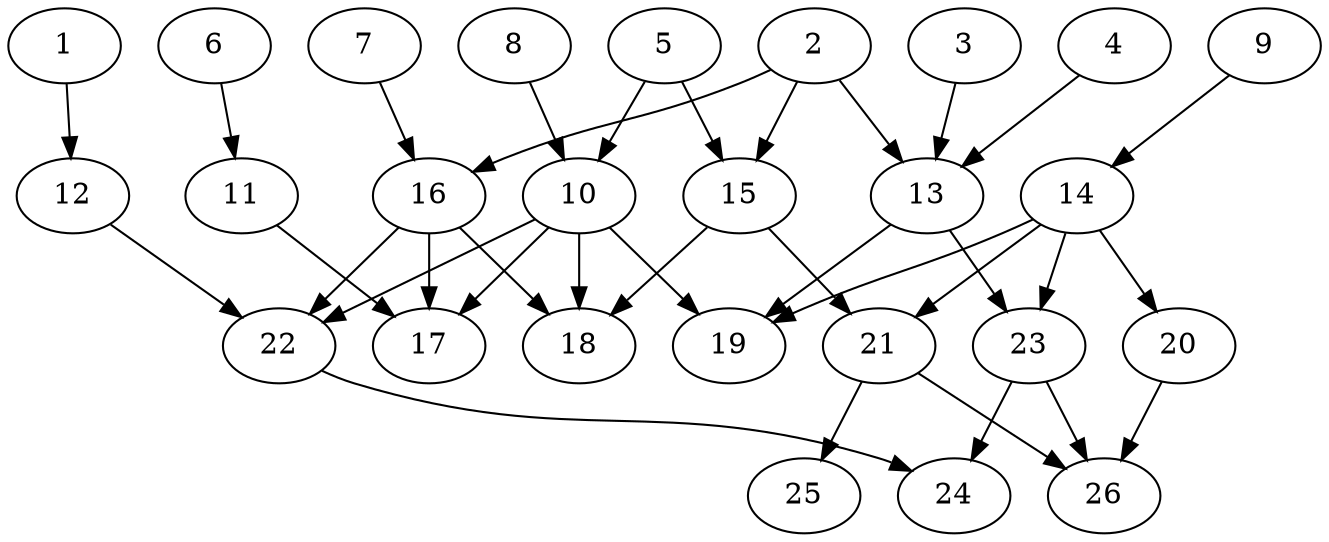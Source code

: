 // DAG (tier=2-normal, mode=compute, n=26, ccr=0.351, fat=0.653, density=0.460, regular=0.551, jump=0.100, mindata=524288, maxdata=8388608)
// DAG automatically generated by daggen at Sun Aug 24 16:33:33 2025
// /home/ermia/Project/Environments/daggen/bin/daggen --dot --ccr 0.351 --fat 0.653 --regular 0.551 --density 0.460 --jump 0.100 --mindata 524288 --maxdata 8388608 -n 26 
digraph G {
  1 [size="490014507438201", alpha="0.05", expect_size="245007253719100"]
  1 -> 12 [size ="42618457161728"]
  2 [size="554303783370806525952", alpha="0.05", expect_size="277151891685403262976"]
  2 -> 13 [size ="539827762102272"]
  2 -> 15 [size ="539827762102272"]
  2 -> 16 [size ="539827762102272"]
  3 [size="32049794584141627392", alpha="0.14", expect_size="16024897292070813696"]
  3 -> 13 [size ="80718575173632"]
  4 [size="291331486283029", alpha="0.07", expect_size="145665743141514"]
  4 -> 13 [size ="13275509030912"]
  5 [size="46346728894460248", alpha="0.16", expect_size="23173364447230124"]
  5 -> 10 [size ="98518572204032"]
  5 -> 15 [size ="98518572204032"]
  6 [size="306758143379791744", alpha="0.06", expect_size="153379071689895872"]
  6 -> 11 [size ="133212982476800"]
  7 [size="32122335822665164", alpha="0.14", expect_size="16061167911332582"]
  7 -> 16 [size ="562262968369152"]
  8 [size="14861968965709594624", alpha="0.09", expect_size="7430984482854797312"]
  8 -> 10 [size ="48358655787008"]
  9 [size="2127710287202079", alpha="0.05", expect_size="1063855143601039"]
  9 -> 14 [size ="60926669619200"]
  10 [size="1357892368395469", alpha="0.14", expect_size="678946184197734"]
  10 -> 17 [size ="96402721996800"]
  10 -> 18 [size ="96402721996800"]
  10 -> 19 [size ="96402721996800"]
  10 -> 22 [size ="96402721996800"]
  11 [size="106089291787857297408", alpha="0.13", expect_size="53044645893928648704"]
  11 -> 17 [size ="179282412306432"]
  12 [size="101677025439973900288", alpha="0.18", expect_size="50838512719986950144"]
  12 -> 22 [size ="174276384653312"]
  13 [size="1703998142845612", alpha="0.17", expect_size="851999071422806"]
  13 -> 19 [size ="100425059532800"]
  13 -> 23 [size ="100425059532800"]
  14 [size="516436432428990464000", alpha="0.19", expect_size="258218216214495232000"]
  14 -> 19 [size ="514953366732800"]
  14 -> 20 [size ="514953366732800"]
  14 -> 21 [size ="514953366732800"]
  14 -> 23 [size ="514953366732800"]
  15 [size="43516421021465536", alpha="0.07", expect_size="21758210510732768"]
  15 -> 18 [size ="18824069906432"]
  15 -> 21 [size ="18824069906432"]
  16 [size="27828149367864068", alpha="0.07", expect_size="13914074683932034"]
  16 -> 17 [size ="11151890972672"]
  16 -> 18 [size ="11151890972672"]
  16 -> 22 [size ="11151890972672"]
  17 [size="64184497003823104000", alpha="0.16", expect_size="32092248501911552000"]
  18 [size="173967118521651456", alpha="0.04", expect_size="86983559260825728"]
  19 [size="6440567449455914", alpha="0.19", expect_size="3220283724727957"]
  20 [size="17285582422016000000", alpha="0.13", expect_size="8642791211008000000"]
  20 -> 26 [size ="53482618880000"]
  21 [size="21130156379268360", alpha="0.19", expect_size="10565078189634180"]
  21 -> 25 [size ="550920286896128"]
  21 -> 26 [size ="550920286896128"]
  22 [size="691754118606087936", alpha="0.18", expect_size="345877059303043968"]
  22 -> 24 [size ="365740028854272"]
  23 [size="244547973161499456", alpha="0.11", expect_size="122273986580749728"]
  23 -> 24 [size ="138819919675392"]
  23 -> 26 [size ="138819919675392"]
  24 [size="105402335423394480128", alpha="0.20", expect_size="52701167711697240064"]
  25 [size="11068399305869440", alpha="0.07", expect_size="5534199652934720"]
  26 [size="6923900031716088", alpha="0.01", expect_size="3461950015858044"]
}